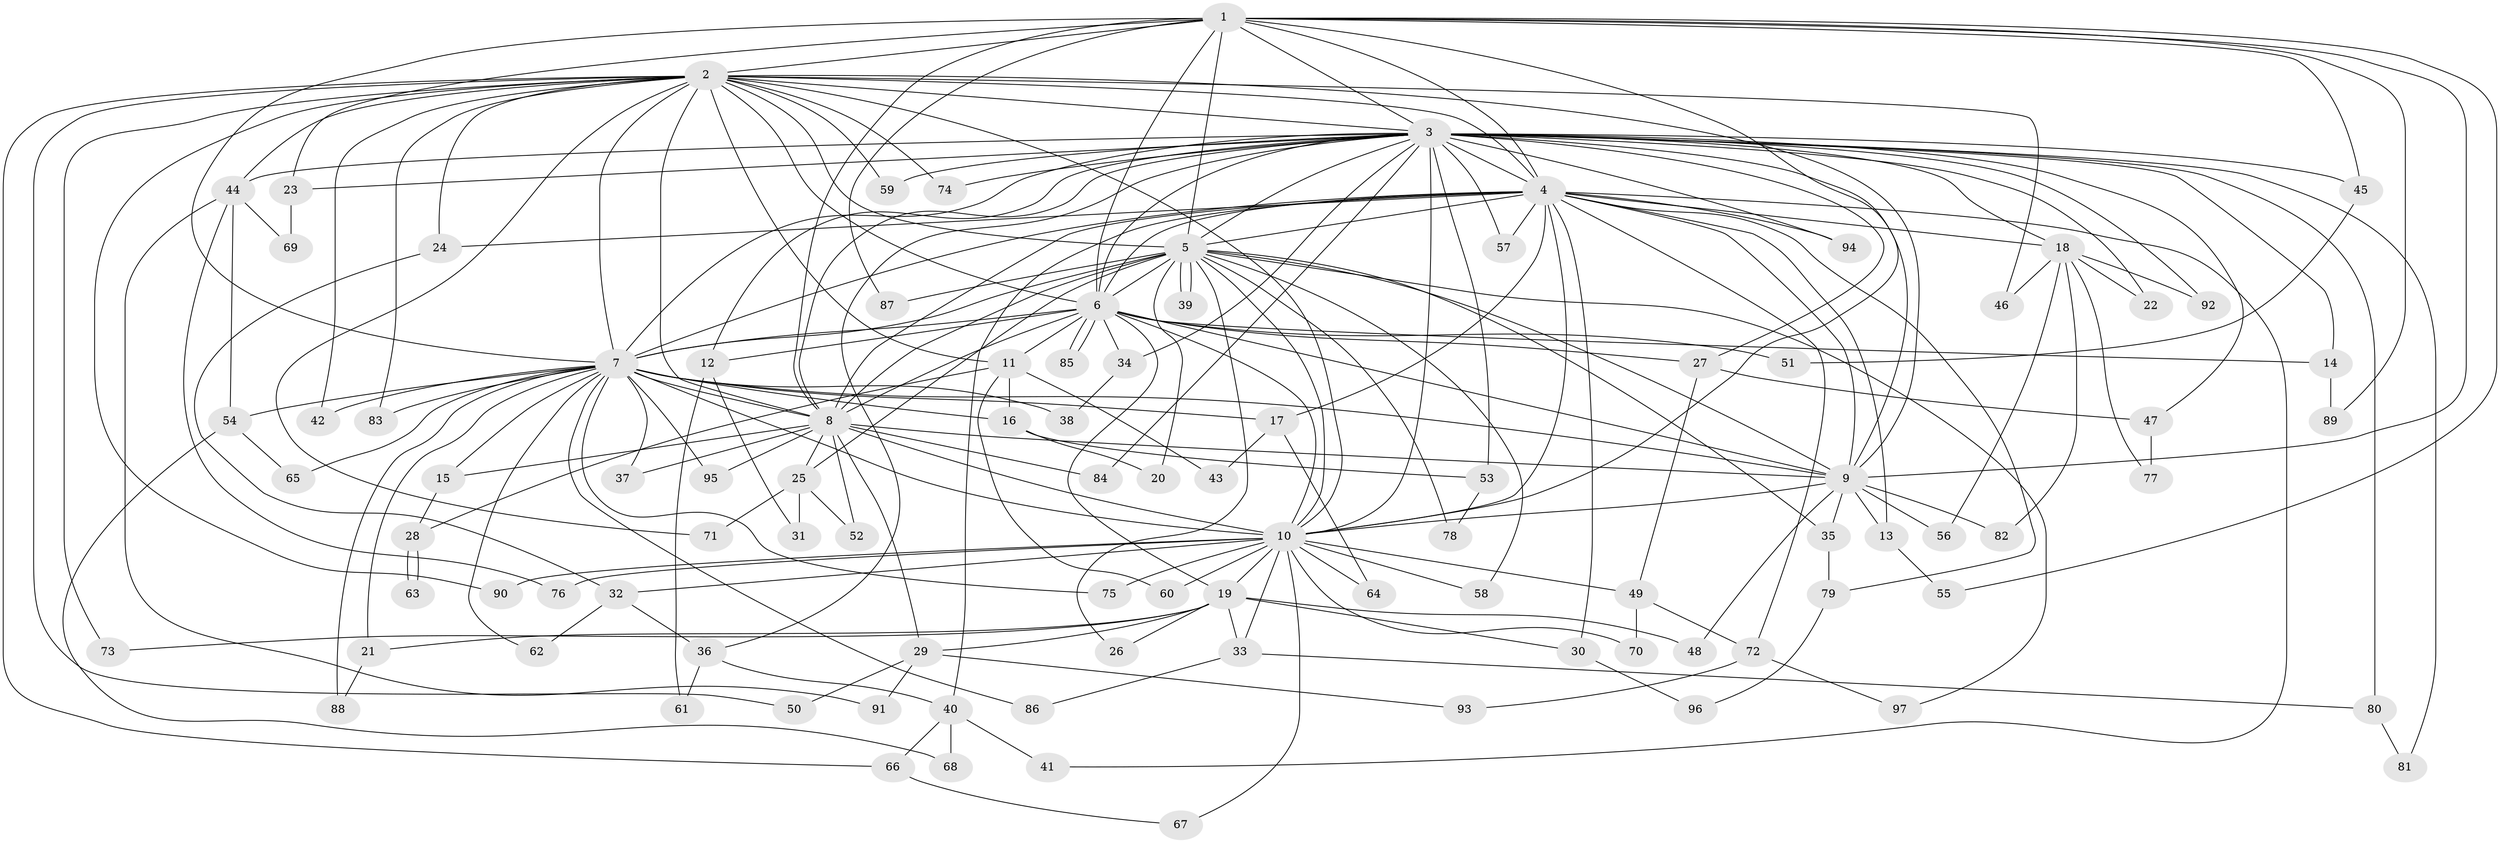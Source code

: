 // coarse degree distribution, {18: 0.020833333333333332, 21: 0.020833333333333332, 14: 0.020833333333333332, 2: 0.5208333333333334, 8: 0.020833333333333332, 3: 0.125, 1: 0.14583333333333334, 7: 0.020833333333333332, 5: 0.0625, 10: 0.020833333333333332, 20: 0.020833333333333332}
// Generated by graph-tools (version 1.1) at 2025/48/03/04/25 21:48:55]
// undirected, 97 vertices, 219 edges
graph export_dot {
graph [start="1"]
  node [color=gray90,style=filled];
  1;
  2;
  3;
  4;
  5;
  6;
  7;
  8;
  9;
  10;
  11;
  12;
  13;
  14;
  15;
  16;
  17;
  18;
  19;
  20;
  21;
  22;
  23;
  24;
  25;
  26;
  27;
  28;
  29;
  30;
  31;
  32;
  33;
  34;
  35;
  36;
  37;
  38;
  39;
  40;
  41;
  42;
  43;
  44;
  45;
  46;
  47;
  48;
  49;
  50;
  51;
  52;
  53;
  54;
  55;
  56;
  57;
  58;
  59;
  60;
  61;
  62;
  63;
  64;
  65;
  66;
  67;
  68;
  69;
  70;
  71;
  72;
  73;
  74;
  75;
  76;
  77;
  78;
  79;
  80;
  81;
  82;
  83;
  84;
  85;
  86;
  87;
  88;
  89;
  90;
  91;
  92;
  93;
  94;
  95;
  96;
  97;
  1 -- 2;
  1 -- 3;
  1 -- 4;
  1 -- 5;
  1 -- 6;
  1 -- 7;
  1 -- 8;
  1 -- 9;
  1 -- 10;
  1 -- 23;
  1 -- 45;
  1 -- 55;
  1 -- 87;
  1 -- 89;
  2 -- 3;
  2 -- 4;
  2 -- 5;
  2 -- 6;
  2 -- 7;
  2 -- 8;
  2 -- 9;
  2 -- 10;
  2 -- 11;
  2 -- 24;
  2 -- 42;
  2 -- 44;
  2 -- 46;
  2 -- 50;
  2 -- 59;
  2 -- 66;
  2 -- 71;
  2 -- 73;
  2 -- 74;
  2 -- 83;
  2 -- 90;
  3 -- 4;
  3 -- 5;
  3 -- 6;
  3 -- 7;
  3 -- 8;
  3 -- 9;
  3 -- 10;
  3 -- 12;
  3 -- 14;
  3 -- 18;
  3 -- 22;
  3 -- 23;
  3 -- 27;
  3 -- 34;
  3 -- 36;
  3 -- 44;
  3 -- 45;
  3 -- 47;
  3 -- 53;
  3 -- 57;
  3 -- 59;
  3 -- 74;
  3 -- 80;
  3 -- 81;
  3 -- 84;
  3 -- 92;
  3 -- 94;
  4 -- 5;
  4 -- 6;
  4 -- 7;
  4 -- 8;
  4 -- 9;
  4 -- 10;
  4 -- 13;
  4 -- 17;
  4 -- 18;
  4 -- 24;
  4 -- 30;
  4 -- 40;
  4 -- 41;
  4 -- 57;
  4 -- 72;
  4 -- 79;
  4 -- 94;
  5 -- 6;
  5 -- 7;
  5 -- 8;
  5 -- 9;
  5 -- 10;
  5 -- 20;
  5 -- 25;
  5 -- 26;
  5 -- 35;
  5 -- 39;
  5 -- 39;
  5 -- 58;
  5 -- 78;
  5 -- 87;
  5 -- 97;
  6 -- 7;
  6 -- 8;
  6 -- 9;
  6 -- 10;
  6 -- 11;
  6 -- 12;
  6 -- 14;
  6 -- 19;
  6 -- 27;
  6 -- 34;
  6 -- 51;
  6 -- 85;
  6 -- 85;
  7 -- 8;
  7 -- 9;
  7 -- 10;
  7 -- 15;
  7 -- 16;
  7 -- 17;
  7 -- 21;
  7 -- 37;
  7 -- 38;
  7 -- 42;
  7 -- 54;
  7 -- 62;
  7 -- 65;
  7 -- 75;
  7 -- 83;
  7 -- 86;
  7 -- 88;
  7 -- 95;
  8 -- 9;
  8 -- 10;
  8 -- 15;
  8 -- 25;
  8 -- 29;
  8 -- 37;
  8 -- 52;
  8 -- 84;
  8 -- 95;
  9 -- 10;
  9 -- 13;
  9 -- 35;
  9 -- 48;
  9 -- 56;
  9 -- 82;
  10 -- 19;
  10 -- 32;
  10 -- 33;
  10 -- 49;
  10 -- 58;
  10 -- 60;
  10 -- 64;
  10 -- 67;
  10 -- 70;
  10 -- 75;
  10 -- 76;
  10 -- 90;
  11 -- 16;
  11 -- 28;
  11 -- 43;
  11 -- 60;
  12 -- 31;
  12 -- 61;
  13 -- 55;
  14 -- 89;
  15 -- 28;
  16 -- 20;
  16 -- 53;
  17 -- 43;
  17 -- 64;
  18 -- 22;
  18 -- 46;
  18 -- 56;
  18 -- 77;
  18 -- 82;
  18 -- 92;
  19 -- 21;
  19 -- 26;
  19 -- 29;
  19 -- 30;
  19 -- 33;
  19 -- 48;
  19 -- 73;
  21 -- 88;
  23 -- 69;
  24 -- 32;
  25 -- 31;
  25 -- 52;
  25 -- 71;
  27 -- 47;
  27 -- 49;
  28 -- 63;
  28 -- 63;
  29 -- 50;
  29 -- 91;
  29 -- 93;
  30 -- 96;
  32 -- 36;
  32 -- 62;
  33 -- 80;
  33 -- 86;
  34 -- 38;
  35 -- 79;
  36 -- 40;
  36 -- 61;
  40 -- 41;
  40 -- 66;
  40 -- 68;
  44 -- 54;
  44 -- 69;
  44 -- 76;
  44 -- 91;
  45 -- 51;
  47 -- 77;
  49 -- 70;
  49 -- 72;
  53 -- 78;
  54 -- 65;
  54 -- 68;
  66 -- 67;
  72 -- 93;
  72 -- 97;
  79 -- 96;
  80 -- 81;
}
